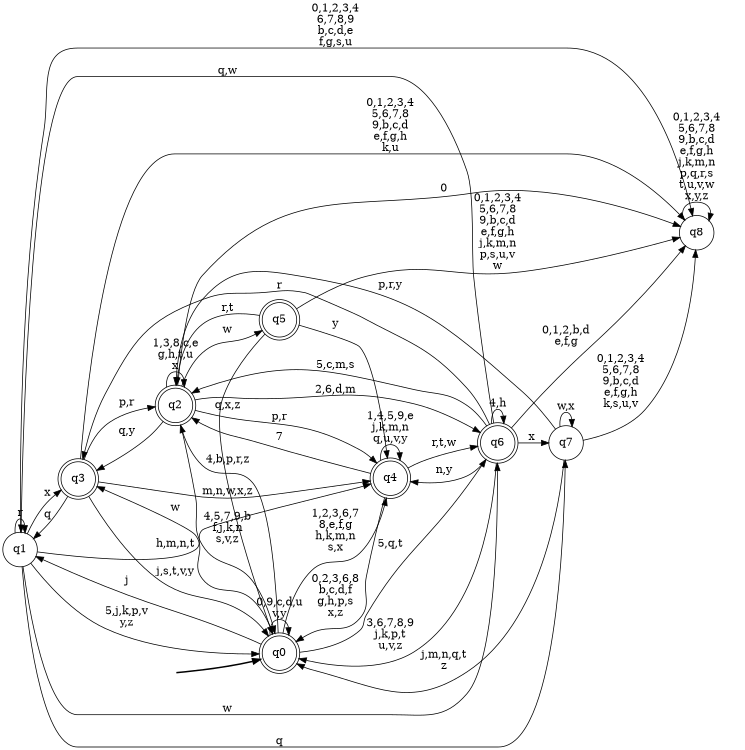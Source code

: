 digraph BlueStar {
__start0 [style = invis, shape = none, label = "", width = 0, height = 0];

rankdir=LR;
size="8,5";

s0 [style="rounded,filled", color="black", fillcolor="white" shape="doublecircle", label="q0"];
s1 [style="filled", color="black", fillcolor="white" shape="circle", label="q1"];
s2 [style="rounded,filled", color="black", fillcolor="white" shape="doublecircle", label="q2"];
s3 [style="rounded,filled", color="black", fillcolor="white" shape="doublecircle", label="q3"];
s4 [style="rounded,filled", color="black", fillcolor="white" shape="doublecircle", label="q4"];
s5 [style="rounded,filled", color="black", fillcolor="white" shape="doublecircle", label="q5"];
s6 [style="rounded,filled", color="black", fillcolor="white" shape="doublecircle", label="q6"];
s7 [style="filled", color="black", fillcolor="white" shape="circle", label="q7"];
s8 [style="filled", color="black", fillcolor="white" shape="circle", label="q8"];
subgraph cluster_main { 
	graph [pad=".75", ranksep="0.15", nodesep="0.15"];
	 style=invis; 
	__start0 -> s0 [penwidth=2];
}
s0 -> s0 [label="0,9,c,d,u\nv,y"];
s0 -> s1 [label="j"];
s0 -> s2 [label="4,b,p,r,z"];
s0 -> s3 [label="w"];
s0 -> s4 [label="1,2,3,6,7\n8,e,f,g\nh,k,m,n\ns,x"];
s0 -> s6 [label="5,q,t"];
s1 -> s0 [label="5,j,k,p,v\ny,z"];
s1 -> s1 [label="r"];
s1 -> s3 [label="x"];
s1 -> s4 [label="h,m,n,t"];
s1 -> s6 [label="w"];
s1 -> s7 [label="q"];
s1 -> s8 [label="0,1,2,3,4\n6,7,8,9\nb,c,d,e\nf,g,s,u"];
s2 -> s0 [label="4,5,7,9,b\nf,j,k,n\ns,v,z"];
s2 -> s2 [label="1,3,8,c,e\ng,h,t,u\nx"];
s2 -> s3 [label="q,y"];
s2 -> s4 [label="p,r"];
s2 -> s5 [label="w"];
s2 -> s6 [label="2,6,d,m"];
s2 -> s8 [label="0"];
s3 -> s0 [label="j,s,t,v,y"];
s3 -> s1 [label="q"];
s3 -> s2 [label="p,r"];
s3 -> s4 [label="m,n,w,x,z"];
s3 -> s8 [label="0,1,2,3,4\n5,6,7,8\n9,b,c,d\ne,f,g,h\nk,u"];
s4 -> s0 [label="0,2,3,6,8\nb,c,d,f\ng,h,p,s\nx,z"];
s4 -> s2 [label="7"];
s4 -> s4 [label="1,4,5,9,e\nj,k,m,n\nq,u,v,y"];
s4 -> s6 [label="r,t,w"];
s5 -> s0 [label="q,x,z"];
s5 -> s2 [label="r,t"];
s5 -> s4 [label="y"];
s5 -> s8 [label="0,1,2,3,4\n5,6,7,8\n9,b,c,d\ne,f,g,h\nj,k,m,n\np,s,u,v\nw"];
s6 -> s0 [label="3,6,7,8,9\nj,k,p,t\nu,v,z"];
s6 -> s1 [label="q,w"];
s6 -> s2 [label="5,c,m,s"];
s6 -> s3 [label="r"];
s6 -> s4 [label="n,y"];
s6 -> s6 [label="4,h"];
s6 -> s7 [label="x"];
s6 -> s8 [label="0,1,2,b,d\ne,f,g"];
s7 -> s0 [label="j,m,n,q,t\nz"];
s7 -> s2 [label="p,r,y"];
s7 -> s7 [label="w,x"];
s7 -> s8 [label="0,1,2,3,4\n5,6,7,8\n9,b,c,d\ne,f,g,h\nk,s,u,v"];
s8 -> s8 [label="0,1,2,3,4\n5,6,7,8\n9,b,c,d\ne,f,g,h\nj,k,m,n\np,q,r,s\nt,u,v,w\nx,y,z"];

}